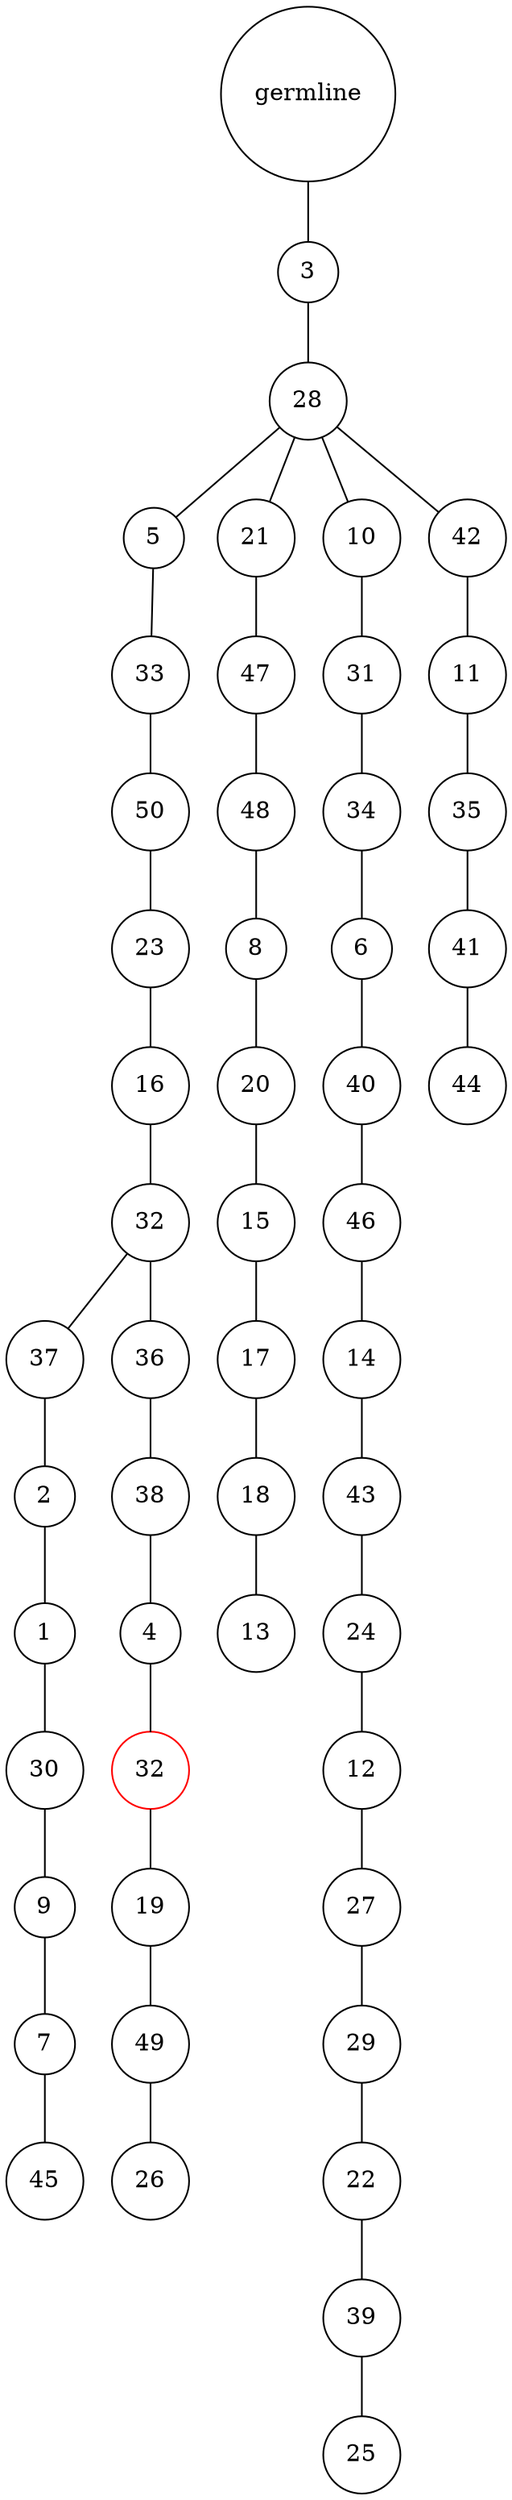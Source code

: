 graph {
	rankdir=UD;
	splines=line;
	node [shape=circle]
	"0x7f9a1a4c2640" [label="germline"];
	"0x7f9a1a4c2670" [label="3"];
	"0x7f9a1a4c2640" -- "0x7f9a1a4c2670" ;
	"0x7f9a1a4c26a0" [label="28"];
	"0x7f9a1a4c2670" -- "0x7f9a1a4c26a0" ;
	"0x7f9a1a4c26d0" [label="5"];
	"0x7f9a1a4c26a0" -- "0x7f9a1a4c26d0" ;
	"0x7f9a1a4c2700" [label="33"];
	"0x7f9a1a4c26d0" -- "0x7f9a1a4c2700" ;
	"0x7f9a1a4c2730" [label="50"];
	"0x7f9a1a4c2700" -- "0x7f9a1a4c2730" ;
	"0x7f9a1a4c2760" [label="23"];
	"0x7f9a1a4c2730" -- "0x7f9a1a4c2760" ;
	"0x7f9a1a4c2790" [label="16"];
	"0x7f9a1a4c2760" -- "0x7f9a1a4c2790" ;
	"0x7f9a1a4c27c0" [label="32"];
	"0x7f9a1a4c2790" -- "0x7f9a1a4c27c0" ;
	"0x7f9a1a4c27f0" [label="37"];
	"0x7f9a1a4c27c0" -- "0x7f9a1a4c27f0" ;
	"0x7f9a1a4c2820" [label="2"];
	"0x7f9a1a4c27f0" -- "0x7f9a1a4c2820" ;
	"0x7f9a1a4c2850" [label="1"];
	"0x7f9a1a4c2820" -- "0x7f9a1a4c2850" ;
	"0x7f9a1a4c2880" [label="30"];
	"0x7f9a1a4c2850" -- "0x7f9a1a4c2880" ;
	"0x7f9a1a4c28b0" [label="9"];
	"0x7f9a1a4c2880" -- "0x7f9a1a4c28b0" ;
	"0x7f9a1a4c28e0" [label="7"];
	"0x7f9a1a4c28b0" -- "0x7f9a1a4c28e0" ;
	"0x7f9a1a4c2910" [label="45"];
	"0x7f9a1a4c28e0" -- "0x7f9a1a4c2910" ;
	"0x7f9a1a4c2940" [label="36"];
	"0x7f9a1a4c27c0" -- "0x7f9a1a4c2940" ;
	"0x7f9a1a4c2970" [label="38"];
	"0x7f9a1a4c2940" -- "0x7f9a1a4c2970" ;
	"0x7f9a1a4c29a0" [label="4"];
	"0x7f9a1a4c2970" -- "0x7f9a1a4c29a0" ;
	"0x7f9a1a4c29d0" [label="32",color="red"];
	"0x7f9a1a4c29a0" -- "0x7f9a1a4c29d0" ;
	"0x7f9a1a4c2a00" [label="19"];
	"0x7f9a1a4c29d0" -- "0x7f9a1a4c2a00" ;
	"0x7f9a1a4c2a30" [label="49"];
	"0x7f9a1a4c2a00" -- "0x7f9a1a4c2a30" ;
	"0x7f9a1a4c2a60" [label="26"];
	"0x7f9a1a4c2a30" -- "0x7f9a1a4c2a60" ;
	"0x7f9a1a4c2a90" [label="21"];
	"0x7f9a1a4c26a0" -- "0x7f9a1a4c2a90" ;
	"0x7f9a1a4c2ac0" [label="47"];
	"0x7f9a1a4c2a90" -- "0x7f9a1a4c2ac0" ;
	"0x7f9a1a4c2af0" [label="48"];
	"0x7f9a1a4c2ac0" -- "0x7f9a1a4c2af0" ;
	"0x7f9a1a4c2b20" [label="8"];
	"0x7f9a1a4c2af0" -- "0x7f9a1a4c2b20" ;
	"0x7f9a1a4c2b50" [label="20"];
	"0x7f9a1a4c2b20" -- "0x7f9a1a4c2b50" ;
	"0x7f9a1a4c2b80" [label="15"];
	"0x7f9a1a4c2b50" -- "0x7f9a1a4c2b80" ;
	"0x7f9a1a4c2bb0" [label="17"];
	"0x7f9a1a4c2b80" -- "0x7f9a1a4c2bb0" ;
	"0x7f9a1a4c2be0" [label="18"];
	"0x7f9a1a4c2bb0" -- "0x7f9a1a4c2be0" ;
	"0x7f9a1a4c2c10" [label="13"];
	"0x7f9a1a4c2be0" -- "0x7f9a1a4c2c10" ;
	"0x7f9a1a4c2c40" [label="10"];
	"0x7f9a1a4c26a0" -- "0x7f9a1a4c2c40" ;
	"0x7f9a1a4c2c70" [label="31"];
	"0x7f9a1a4c2c40" -- "0x7f9a1a4c2c70" ;
	"0x7f9a1a4c2ca0" [label="34"];
	"0x7f9a1a4c2c70" -- "0x7f9a1a4c2ca0" ;
	"0x7f9a1a4c2cd0" [label="6"];
	"0x7f9a1a4c2ca0" -- "0x7f9a1a4c2cd0" ;
	"0x7f9a1a4c2d00" [label="40"];
	"0x7f9a1a4c2cd0" -- "0x7f9a1a4c2d00" ;
	"0x7f9a1a4c2d30" [label="46"];
	"0x7f9a1a4c2d00" -- "0x7f9a1a4c2d30" ;
	"0x7f9a1a4c2d60" [label="14"];
	"0x7f9a1a4c2d30" -- "0x7f9a1a4c2d60" ;
	"0x7f9a1a4c2d90" [label="43"];
	"0x7f9a1a4c2d60" -- "0x7f9a1a4c2d90" ;
	"0x7f9a1a4c2dc0" [label="24"];
	"0x7f9a1a4c2d90" -- "0x7f9a1a4c2dc0" ;
	"0x7f9a1a4c2df0" [label="12"];
	"0x7f9a1a4c2dc0" -- "0x7f9a1a4c2df0" ;
	"0x7f9a1a4c2e20" [label="27"];
	"0x7f9a1a4c2df0" -- "0x7f9a1a4c2e20" ;
	"0x7f9a1a4c2e50" [label="29"];
	"0x7f9a1a4c2e20" -- "0x7f9a1a4c2e50" ;
	"0x7f9a1a4c2e80" [label="22"];
	"0x7f9a1a4c2e50" -- "0x7f9a1a4c2e80" ;
	"0x7f9a1a4c2eb0" [label="39"];
	"0x7f9a1a4c2e80" -- "0x7f9a1a4c2eb0" ;
	"0x7f9a1a4c2ee0" [label="25"];
	"0x7f9a1a4c2eb0" -- "0x7f9a1a4c2ee0" ;
	"0x7f9a1a4c2f10" [label="42"];
	"0x7f9a1a4c26a0" -- "0x7f9a1a4c2f10" ;
	"0x7f9a1a4c2f40" [label="11"];
	"0x7f9a1a4c2f10" -- "0x7f9a1a4c2f40" ;
	"0x7f9a1a4c2f70" [label="35"];
	"0x7f9a1a4c2f40" -- "0x7f9a1a4c2f70" ;
	"0x7f9a1a4c2fa0" [label="41"];
	"0x7f9a1a4c2f70" -- "0x7f9a1a4c2fa0" ;
	"0x7f9a1a4c2fd0" [label="44"];
	"0x7f9a1a4c2fa0" -- "0x7f9a1a4c2fd0" ;
}
